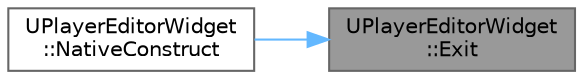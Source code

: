 digraph "UPlayerEditorWidget::Exit"
{
 // LATEX_PDF_SIZE
  bgcolor="transparent";
  edge [fontname=Helvetica,fontsize=10,labelfontname=Helvetica,labelfontsize=10];
  node [fontname=Helvetica,fontsize=10,shape=box,height=0.2,width=0.4];
  rankdir="RL";
  Node1 [id="Node000001",label="UPlayerEditorWidget\l::Exit",height=0.2,width=0.4,color="gray40", fillcolor="grey60", style="filled", fontcolor="black",tooltip=" "];
  Node1 -> Node2 [id="edge1_Node000001_Node000002",dir="back",color="steelblue1",style="solid",tooltip=" "];
  Node2 [id="Node000002",label="UPlayerEditorWidget\l::NativeConstruct",height=0.2,width=0.4,color="grey40", fillcolor="white", style="filled",URL="$class_u_player_editor_widget.html#ad2ca6207dd75fff5a8f1c84dc32e33c8",tooltip=" "];
}
